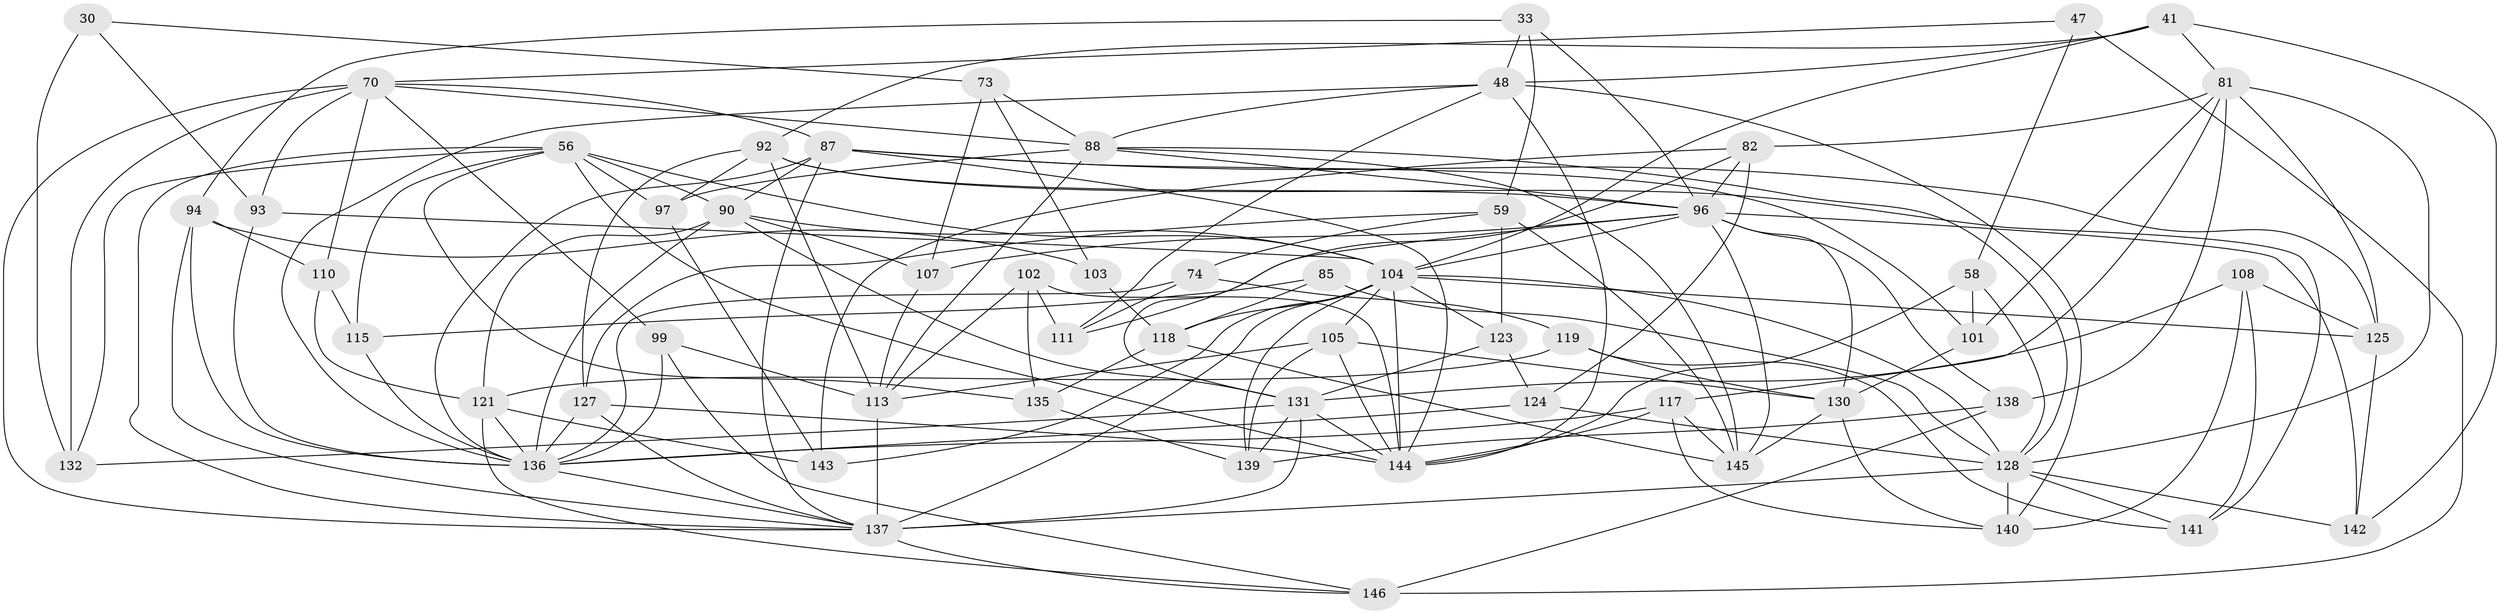 // original degree distribution, {4: 1.0}
// Generated by graph-tools (version 1.1) at 2025/03/03/04/25 22:03:14]
// undirected, 58 vertices, 162 edges
graph export_dot {
graph [start="1"]
  node [color=gray90,style=filled];
  30;
  33;
  41 [super="+14"];
  47;
  48 [super="+6+29"];
  56 [super="+13+36+34"];
  58;
  59 [super="+27"];
  70 [super="+57"];
  73;
  74;
  81 [super="+42+49"];
  82 [super="+75"];
  85;
  87 [super="+84"];
  88 [super="+35+63"];
  90 [super="+46+83"];
  92 [super="+45"];
  93;
  94 [super="+86+51"];
  96 [super="+32+64"];
  97;
  99;
  101 [super="+18"];
  102;
  103;
  104 [super="+61+71+98"];
  105 [super="+26"];
  107;
  108;
  110;
  111;
  113 [super="+1+10"];
  115 [super="+37"];
  117 [super="+89"];
  118 [super="+62+109"];
  119;
  121 [super="+69"];
  123 [super="+2"];
  124;
  125 [super="+116"];
  127 [super="+106"];
  128 [super="+8+28+16+100"];
  130 [super="+3+23+77"];
  131 [super="+55+65+76"];
  132 [super="+7"];
  135;
  136 [super="+9+20+21+43+114"];
  137 [super="+120+133+79+126"];
  138;
  139 [super="+52"];
  140 [super="+31+95"];
  141;
  142;
  143;
  144 [super="+134"];
  145 [super="+11+112"];
  146 [super="+40"];
  30 -- 93;
  30 -- 73;
  30 -- 132 [weight=2];
  33 -- 48;
  33 -- 59;
  33 -- 94;
  33 -- 96;
  41 -- 81;
  41 -- 48;
  41 -- 142;
  41 -- 92 [weight=2];
  41 -- 104;
  47 -- 146 [weight=2];
  47 -- 58;
  47 -- 70;
  48 -- 111;
  48 -- 140 [weight=2];
  48 -- 88;
  48 -- 136;
  48 -- 144;
  56 -- 104;
  56 -- 115 [weight=2];
  56 -- 132;
  56 -- 135;
  56 -- 97;
  56 -- 90;
  56 -- 137;
  56 -- 144 [weight=2];
  58 -- 101;
  58 -- 128;
  58 -- 144;
  59 -- 74;
  59 -- 123 [weight=2];
  59 -- 145;
  59 -- 127;
  70 -- 87 [weight=2];
  70 -- 99;
  70 -- 132 [weight=2];
  70 -- 110;
  70 -- 88;
  70 -- 93;
  70 -- 137;
  73 -- 107;
  73 -- 103;
  73 -- 88;
  74 -- 119;
  74 -- 111;
  74 -- 136;
  81 -- 125 [weight=2];
  81 -- 101;
  81 -- 138;
  81 -- 82;
  81 -- 128;
  81 -- 117;
  82 -- 124;
  82 -- 143;
  82 -- 96 [weight=2];
  82 -- 131;
  85 -- 115 [weight=2];
  85 -- 128;
  85 -- 118;
  87 -- 90 [weight=2];
  87 -- 101;
  87 -- 136 [weight=2];
  87 -- 137;
  87 -- 125;
  87 -- 144;
  88 -- 97;
  88 -- 145;
  88 -- 128;
  88 -- 113;
  88 -- 96;
  90 -- 121;
  90 -- 107;
  90 -- 136;
  90 -- 131;
  90 -- 104;
  92 -- 113;
  92 -- 97;
  92 -- 96 [weight=2];
  92 -- 141;
  92 -- 127;
  93 -- 136;
  93 -- 104;
  94 -- 103 [weight=2];
  94 -- 136 [weight=3];
  94 -- 110;
  94 -- 137;
  96 -- 107;
  96 -- 145;
  96 -- 142;
  96 -- 130;
  96 -- 138;
  96 -- 111;
  96 -- 104 [weight=2];
  97 -- 143;
  99 -- 146;
  99 -- 113;
  99 -- 136;
  101 -- 130 [weight=3];
  102 -- 144;
  102 -- 135;
  102 -- 113;
  102 -- 111;
  103 -- 118;
  104 -- 144 [weight=2];
  104 -- 118 [weight=3];
  104 -- 128;
  104 -- 137 [weight=4];
  104 -- 105;
  104 -- 139;
  104 -- 143;
  104 -- 123 [weight=2];
  104 -- 125;
  105 -- 139 [weight=2];
  105 -- 113;
  105 -- 130;
  105 -- 144;
  107 -- 113;
  108 -- 141;
  108 -- 140;
  108 -- 125;
  108 -- 131;
  110 -- 115;
  110 -- 121;
  113 -- 137 [weight=2];
  115 -- 136;
  117 -- 145;
  117 -- 144;
  117 -- 136 [weight=2];
  117 -- 140;
  118 -- 145 [weight=2];
  118 -- 135;
  119 -- 121;
  119 -- 141;
  119 -- 130;
  121 -- 136;
  121 -- 146;
  121 -- 143;
  123 -- 124;
  123 -- 131;
  124 -- 128;
  124 -- 136;
  125 -- 142;
  127 -- 136;
  127 -- 137 [weight=2];
  127 -- 144;
  128 -- 141;
  128 -- 140 [weight=4];
  128 -- 142;
  128 -- 137 [weight=2];
  130 -- 140 [weight=2];
  130 -- 145 [weight=2];
  131 -- 132;
  131 -- 139;
  131 -- 137 [weight=3];
  131 -- 144;
  135 -- 139;
  136 -- 137 [weight=2];
  137 -- 146;
  138 -- 146;
  138 -- 139;
}
